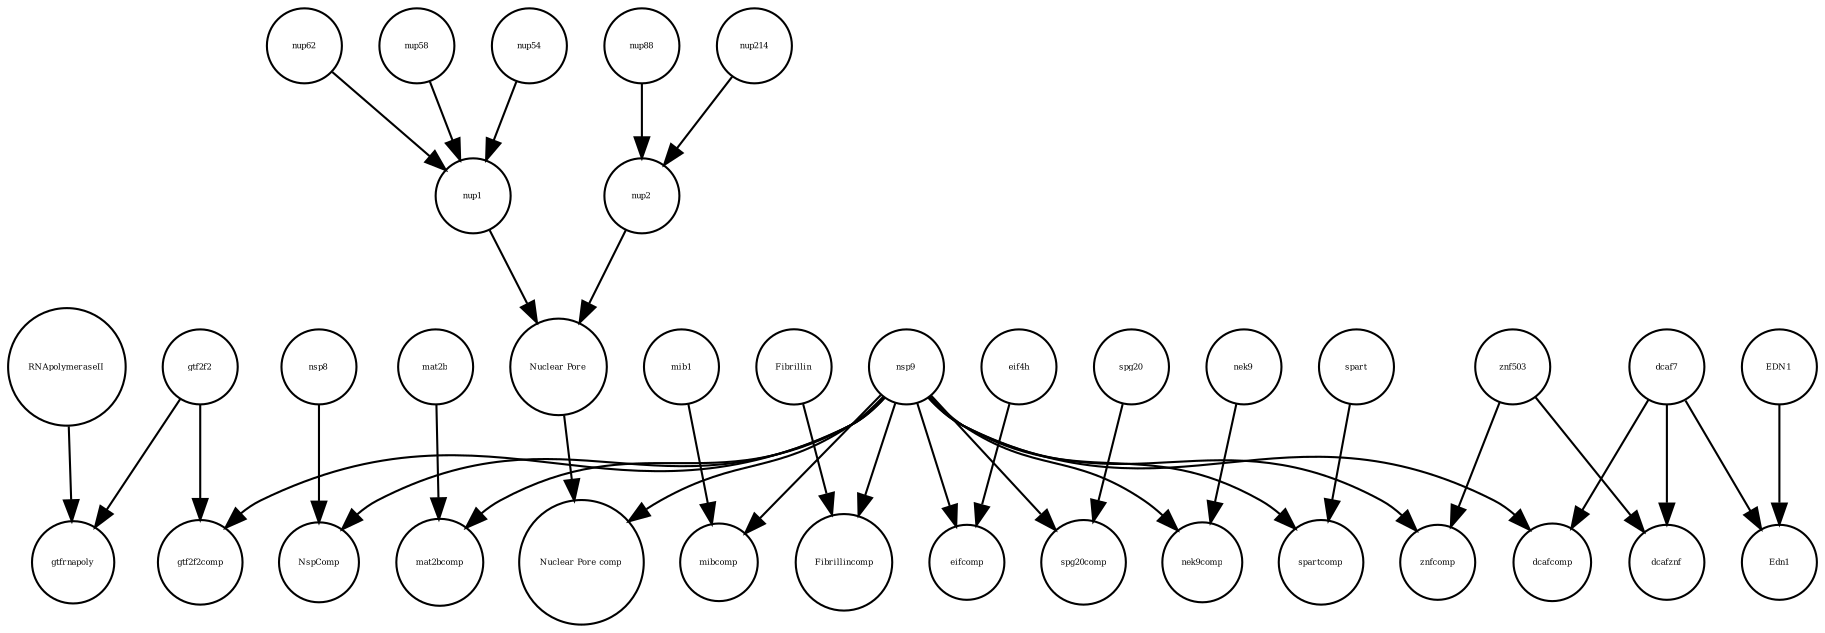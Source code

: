 strict digraph  {
NspComp [annotation="", bipartite=0, cls=complex, fontsize=4, label=NspComp, shape=circle];
gtfrnapoly [annotation="", bipartite=0, cls=complex, fontsize=4, label=gtfrnapoly, shape=circle];
spg20 [annotation="", bipartite=0, cls=macromolecule, fontsize=4, label=spg20, shape=circle];
RNApolymeraseII [annotation=urn_miriam_uniprot_P30876, bipartite=0, cls=macromolecule, fontsize=4, label=RNApolymeraseII, shape=circle];
nup214 [annotation=urn_miriam_uniprot_P35658, bipartite=0, cls=macromolecule, fontsize=4, label=nup214, shape=circle];
nek9 [annotation=urn_miriam_uniprot_Q8TD19, bipartite=0, cls=macromolecule, fontsize=4, label=nek9, shape=circle];
mat2bcomp [annotation="", bipartite=0, cls=complex, fontsize=4, label=mat2bcomp, shape=circle];
"Nuclear Pore comp" [annotation="", bipartite=0, cls=complex, fontsize=4, label="Nuclear Pore comp", shape=circle];
nup1 [annotation="", bipartite=0, cls=complex, fontsize=4, label=nup1, shape=circle];
nup88 [annotation=urn_miriam_uniprot_Q99567, bipartite=0, cls=macromolecule, fontsize=4, label=nup88, shape=circle];
eif4h [annotation=urn_miriam_uniprot_Q15056, bipartite=0, cls=macromolecule, fontsize=4, label=eif4h, shape=circle];
mibcomp [annotation="", bipartite=0, cls=complex, fontsize=4, label=mibcomp, shape=circle];
gtf2f2comp [annotation="", bipartite=0, cls=complex, fontsize=4, label=gtf2f2comp, shape=circle];
mat2b [annotation=urn_miriam_uniprot_Q9NZL9, bipartite=0, cls=macromolecule, fontsize=4, label=mat2b, shape=circle];
EDN1 [annotation="", bipartite=0, cls="nucleic acid feature", fontsize=4, label=EDN1, shape=circle];
nup62 [annotation=urn_miriam_uniprot_P37198, bipartite=0, cls=macromolecule, fontsize=4, label=nup62, shape=circle];
Fibrillincomp [annotation="", bipartite=0, cls=complex, fontsize=4, label=Fibrillincomp, shape=circle];
Edn1 [annotation="", bipartite=0, cls="nucleic acid feature", fontsize=4, label=Edn1, shape=circle];
nup2 [annotation="", bipartite=0, cls=complex, fontsize=4, label=nup2, shape=circle];
spart [annotation=urn_miriam_uniprot_Q8N0X7, bipartite=0, cls=macromolecule, fontsize=4, label=spart, shape=circle];
Fibrillin [annotation="", bipartite=0, cls=complex, fontsize=4, label=Fibrillin, shape=circle];
"Nuclear Pore" [annotation="", bipartite=0, cls=complex, fontsize=4, label="Nuclear Pore", shape=circle];
dcafcomp [annotation="", bipartite=0, cls=complex, fontsize=4, label=dcafcomp, shape=circle];
mib1 [annotation=urn_miriam_uniprot_Q86YT6, bipartite=0, cls=macromolecule, fontsize=4, label=mib1, shape=circle];
eifcomp [annotation="", bipartite=0, cls=complex, fontsize=4, label=eifcomp, shape=circle];
spg20comp [annotation="", bipartite=0, cls=complex, fontsize=4, label=spg20comp, shape=circle];
nup58 [annotation=urn_miriam_uniprot_Q9BVL2, bipartite=0, cls=macromolecule, fontsize=4, label=nup58, shape=circle];
nek9comp [annotation="", bipartite=0, cls=complex, fontsize=4, label=nek9comp, shape=circle];
dcaf7 [annotation=urn_miriam_uniprot_P61962, bipartite=0, cls=macromolecule, fontsize=4, label=dcaf7, shape=circle];
nsp9 [annotation=urn_miriam_uniprot_P0DTD1, bipartite=0, cls=macromolecule, fontsize=4, label=nsp9, shape=circle];
dcafznf [annotation="", bipartite=0, cls=complex, fontsize=4, label=dcafznf, shape=circle];
spartcomp [annotation="", bipartite=0, cls=complex, fontsize=4, label=spartcomp, shape=circle];
gtf2f2 [annotation=urn_miriam_uniprot_P13984, bipartite=0, cls=macromolecule, fontsize=4, label=gtf2f2, shape=circle];
nsp8 [annotation=urn_miriam_uniprot_P0DTD1, bipartite=0, cls=macromolecule, fontsize=4, label=nsp8, shape=circle];
znfcomp [annotation="", bipartite=0, cls=complex, fontsize=4, label=znfcomp, shape=circle];
znf503 [annotation=urn_miriam_uniprot_Q96F45, bipartite=0, cls=macromolecule, fontsize=4, label=znf503, shape=circle];
nup54 [annotation=urn_miriam_uniprot_Q7Z3B4, bipartite=0, cls=macromolecule, fontsize=4, label=nup54, shape=circle];
spg20 -> spg20comp  [annotation="", interaction_type=production];
RNApolymeraseII -> gtfrnapoly  [annotation="", interaction_type=production];
nup214 -> nup2  [annotation="", interaction_type=production];
nek9 -> nek9comp  [annotation="", interaction_type=production];
nup1 -> "Nuclear Pore"  [annotation="", interaction_type=production];
nup88 -> nup2  [annotation="", interaction_type=production];
eif4h -> eifcomp  [annotation="", interaction_type=production];
mat2b -> mat2bcomp  [annotation="", interaction_type=production];
EDN1 -> Edn1  [annotation="", interaction_type=production];
nup62 -> nup1  [annotation="", interaction_type=production];
nup2 -> "Nuclear Pore"  [annotation="", interaction_type=production];
spart -> spartcomp  [annotation="", interaction_type=production];
Fibrillin -> Fibrillincomp  [annotation="", interaction_type=production];
"Nuclear Pore" -> "Nuclear Pore comp"  [annotation="", interaction_type=production];
mib1 -> mibcomp  [annotation="", interaction_type=production];
nup58 -> nup1  [annotation="", interaction_type=production];
dcaf7 -> dcafznf  [annotation="", interaction_type=production];
dcaf7 -> Edn1  [annotation=urn_miriam_pubmed_27880803, interaction_type=catalysis];
dcaf7 -> dcafcomp  [annotation="", interaction_type=production];
nsp9 -> spg20comp  [annotation="", interaction_type=production];
nsp9 -> NspComp  [annotation="", interaction_type=production];
nsp9 -> dcafcomp  [annotation="", interaction_type=production];
nsp9 -> znfcomp  [annotation="", interaction_type=production];
nsp9 -> mat2bcomp  [annotation="", interaction_type=production];
nsp9 -> spartcomp  [annotation="", interaction_type=production];
nsp9 -> nek9comp  [annotation="", interaction_type=production];
nsp9 -> gtf2f2comp  [annotation="", interaction_type=production];
nsp9 -> eifcomp  [annotation="", interaction_type=production];
nsp9 -> mibcomp  [annotation="", interaction_type=production];
nsp9 -> "Nuclear Pore comp"  [annotation="", interaction_type=production];
nsp9 -> Fibrillincomp  [annotation="", interaction_type=production];
gtf2f2 -> gtf2f2comp  [annotation="", interaction_type=production];
gtf2f2 -> gtfrnapoly  [annotation="", interaction_type=production];
nsp8 -> NspComp  [annotation="", interaction_type=production];
znf503 -> dcafznf  [annotation="", interaction_type=production];
znf503 -> znfcomp  [annotation="", interaction_type=production];
nup54 -> nup1  [annotation="", interaction_type=production];
}
